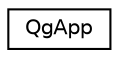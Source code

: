 digraph "Graphical Class Hierarchy"
{
 // LATEX_PDF_SIZE
  edge [fontname="Helvetica",fontsize="10",labelfontname="Helvetica",labelfontsize="10"];
  node [fontname="Helvetica",fontsize="10",shape=record];
  rankdir="LR";
  Node0 [label="QgApp",height=0.2,width=0.4,color="black", fillcolor="white", style="filled",URL="$classQgApp.html",tooltip=" "];
}
